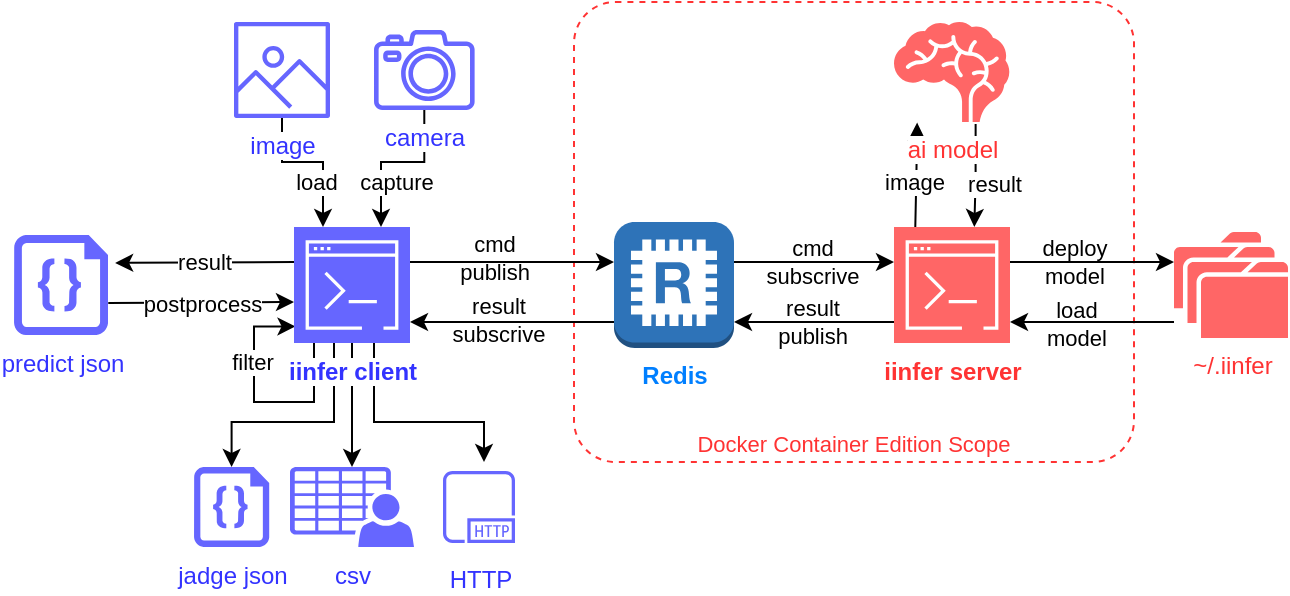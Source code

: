 <mxfile version="22.1.16" type="device">
  <diagram name="ページ1" id="YxXK643Pfl-rKASDYfHm">
    <mxGraphModel dx="989" dy="509" grid="1" gridSize="10" guides="1" tooltips="1" connect="1" arrows="1" fold="1" page="1" pageScale="1" pageWidth="827" pageHeight="1169" math="0" shadow="0">
      <root>
        <mxCell id="0" />
        <mxCell id="1" parent="0" />
        <mxCell id="loG1sLiP6NZWTCCwNQnP-52" value="Docker Container Edition Scope" style="rounded=1;whiteSpace=wrap;html=1;dashed=1;arcSize=9;verticalAlign=bottom;fontSize=11;fontColor=#FF3333;strokeColor=#FF3333;fillColor=none;" vertex="1" parent="1">
          <mxGeometry x="340" y="80" width="280" height="230" as="geometry" />
        </mxCell>
        <mxCell id="loG1sLiP6NZWTCCwNQnP-9" style="edgeStyle=orthogonalEdgeStyle;rounded=0;orthogonalLoop=1;jettySize=auto;html=1;" edge="1" parent="1" source="loG1sLiP6NZWTCCwNQnP-1" target="loG1sLiP6NZWTCCwNQnP-3">
          <mxGeometry relative="1" as="geometry">
            <Array as="points">
              <mxPoint x="480" y="210" />
              <mxPoint x="480" y="210" />
            </Array>
          </mxGeometry>
        </mxCell>
        <mxCell id="loG1sLiP6NZWTCCwNQnP-10" value="cmd&lt;br&gt;subscrive" style="edgeLabel;html=1;align=center;verticalAlign=middle;resizable=0;points=[];labelBackgroundColor=none;" vertex="1" connectable="0" parent="loG1sLiP6NZWTCCwNQnP-9">
          <mxGeometry x="-0.248" relative="1" as="geometry">
            <mxPoint x="9" as="offset" />
          </mxGeometry>
        </mxCell>
        <mxCell id="loG1sLiP6NZWTCCwNQnP-13" style="edgeStyle=orthogonalEdgeStyle;rounded=0;orthogonalLoop=1;jettySize=auto;html=1;" edge="1" parent="1" source="loG1sLiP6NZWTCCwNQnP-1" target="loG1sLiP6NZWTCCwNQnP-2">
          <mxGeometry relative="1" as="geometry">
            <Array as="points">
              <mxPoint x="310" y="240" />
              <mxPoint x="310" y="240" />
            </Array>
          </mxGeometry>
        </mxCell>
        <mxCell id="loG1sLiP6NZWTCCwNQnP-14" value="result&lt;br&gt;subscrive" style="edgeLabel;html=1;align=center;verticalAlign=middle;resizable=0;points=[];labelBackgroundColor=none;" vertex="1" connectable="0" parent="loG1sLiP6NZWTCCwNQnP-13">
          <mxGeometry x="0.347" y="-1" relative="1" as="geometry">
            <mxPoint x="10" as="offset" />
          </mxGeometry>
        </mxCell>
        <mxCell id="loG1sLiP6NZWTCCwNQnP-1" value="Redis" style="outlineConnect=0;dashed=0;verticalLabelPosition=bottom;verticalAlign=top;align=center;html=1;shape=mxgraph.aws3.redis;fillColor=#2E73B8;gradientColor=none;fontColor=#007FFF;fontStyle=1" vertex="1" parent="1">
          <mxGeometry x="360" y="190" width="60" height="63" as="geometry" />
        </mxCell>
        <mxCell id="loG1sLiP6NZWTCCwNQnP-11" style="edgeStyle=orthogonalEdgeStyle;rounded=0;orthogonalLoop=1;jettySize=auto;html=1;" edge="1" parent="1" source="loG1sLiP6NZWTCCwNQnP-3" target="loG1sLiP6NZWTCCwNQnP-1">
          <mxGeometry relative="1" as="geometry">
            <Array as="points">
              <mxPoint x="480" y="240" />
              <mxPoint x="480" y="240" />
            </Array>
          </mxGeometry>
        </mxCell>
        <mxCell id="loG1sLiP6NZWTCCwNQnP-12" value="result&lt;br&gt;publish" style="edgeLabel;html=1;align=center;verticalAlign=middle;resizable=0;points=[];labelBackgroundColor=none;" vertex="1" connectable="0" parent="loG1sLiP6NZWTCCwNQnP-11">
          <mxGeometry x="0.24" relative="1" as="geometry">
            <mxPoint x="8" as="offset" />
          </mxGeometry>
        </mxCell>
        <mxCell id="loG1sLiP6NZWTCCwNQnP-15" style="edgeStyle=orthogonalEdgeStyle;rounded=0;orthogonalLoop=1;jettySize=auto;html=1;" edge="1" parent="1" source="loG1sLiP6NZWTCCwNQnP-3" target="loG1sLiP6NZWTCCwNQnP-4">
          <mxGeometry relative="1" as="geometry">
            <Array as="points">
              <mxPoint x="620" y="210" />
              <mxPoint x="620" y="210" />
            </Array>
          </mxGeometry>
        </mxCell>
        <mxCell id="loG1sLiP6NZWTCCwNQnP-16" value="deploy&lt;br&gt;model" style="edgeLabel;html=1;align=center;verticalAlign=middle;resizable=0;points=[];labelBackgroundColor=none;" vertex="1" connectable="0" parent="loG1sLiP6NZWTCCwNQnP-15">
          <mxGeometry x="-0.389" relative="1" as="geometry">
            <mxPoint x="7" as="offset" />
          </mxGeometry>
        </mxCell>
        <mxCell id="loG1sLiP6NZWTCCwNQnP-3" value="iinfer server" style="sketch=0;points=[[0,0,0],[0.25,0,0],[0.5,0,0],[0.75,0,0],[1,0,0],[0,1,0],[0.25,1,0],[0.5,1,0],[0.75,1,0],[1,1,0],[0,0.25,0],[0,0.5,0],[0,0.75,0],[1,0.25,0],[1,0.5,0],[1,0.75,0]];outlineConnect=0;fontColor=#FF3333;fillColor=#FF6666;strokeColor=#ffffff;dashed=0;verticalLabelPosition=bottom;verticalAlign=top;align=center;html=1;fontSize=12;fontStyle=1;aspect=fixed;shape=mxgraph.aws4.resourceIcon;resIcon=mxgraph.aws4.command_line_interface;" vertex="1" parent="1">
          <mxGeometry x="500" y="192.5" width="58" height="58" as="geometry" />
        </mxCell>
        <mxCell id="loG1sLiP6NZWTCCwNQnP-17" style="edgeStyle=orthogonalEdgeStyle;rounded=0;orthogonalLoop=1;jettySize=auto;html=1;" edge="1" parent="1" source="loG1sLiP6NZWTCCwNQnP-4" target="loG1sLiP6NZWTCCwNQnP-3">
          <mxGeometry relative="1" as="geometry">
            <Array as="points">
              <mxPoint x="610" y="240" />
              <mxPoint x="610" y="240" />
            </Array>
          </mxGeometry>
        </mxCell>
        <mxCell id="loG1sLiP6NZWTCCwNQnP-18" value="load&lt;br&gt;model" style="edgeLabel;html=1;align=center;verticalAlign=middle;resizable=0;points=[];labelBackgroundColor=none;" vertex="1" connectable="0" parent="loG1sLiP6NZWTCCwNQnP-17">
          <mxGeometry x="0.21" y="1" relative="1" as="geometry">
            <mxPoint as="offset" />
          </mxGeometry>
        </mxCell>
        <mxCell id="loG1sLiP6NZWTCCwNQnP-4" value="~/.iinfer" style="sketch=0;pointerEvents=1;shadow=0;dashed=0;html=1;strokeColor=none;fillColor=#FF6666;labelPosition=center;verticalLabelPosition=bottom;verticalAlign=top;outlineConnect=0;align=center;shape=mxgraph.office.concepts.folders;fontColor=#FF3333;" vertex="1" parent="1">
          <mxGeometry x="640" y="195" width="57" height="53" as="geometry" />
        </mxCell>
        <mxCell id="loG1sLiP6NZWTCCwNQnP-5" style="edgeStyle=orthogonalEdgeStyle;rounded=0;orthogonalLoop=1;jettySize=auto;html=1;" edge="1" parent="1" source="loG1sLiP6NZWTCCwNQnP-2">
          <mxGeometry relative="1" as="geometry">
            <mxPoint x="360" y="210" as="targetPoint" />
            <Array as="points">
              <mxPoint x="360" y="210" />
            </Array>
          </mxGeometry>
        </mxCell>
        <mxCell id="loG1sLiP6NZWTCCwNQnP-6" value="cmd&lt;br&gt;publish" style="edgeLabel;html=1;align=center;verticalAlign=middle;resizable=0;points=[];labelBackgroundColor=none;" vertex="1" connectable="0" parent="loG1sLiP6NZWTCCwNQnP-5">
          <mxGeometry x="0.296" y="2" relative="1" as="geometry">
            <mxPoint x="-24" as="offset" />
          </mxGeometry>
        </mxCell>
        <mxCell id="loG1sLiP6NZWTCCwNQnP-24" style="edgeStyle=orthogonalEdgeStyle;rounded=0;orthogonalLoop=1;jettySize=auto;html=1;entryX=0.75;entryY=0;entryDx=0;entryDy=0;entryPerimeter=0;" edge="1" parent="1" source="loG1sLiP6NZWTCCwNQnP-22" target="loG1sLiP6NZWTCCwNQnP-2">
          <mxGeometry relative="1" as="geometry">
            <Array as="points">
              <mxPoint x="265" y="160" />
              <mxPoint x="244" y="160" />
            </Array>
          </mxGeometry>
        </mxCell>
        <mxCell id="loG1sLiP6NZWTCCwNQnP-25" value="capture" style="edgeLabel;html=1;align=center;verticalAlign=middle;resizable=0;points=[];" vertex="1" connectable="0" parent="loG1sLiP6NZWTCCwNQnP-24">
          <mxGeometry x="-0.051" y="-1" relative="1" as="geometry">
            <mxPoint x="-2" y="11" as="offset" />
          </mxGeometry>
        </mxCell>
        <mxCell id="loG1sLiP6NZWTCCwNQnP-26" style="edgeStyle=orthogonalEdgeStyle;rounded=0;orthogonalLoop=1;jettySize=auto;html=1;entryX=0.25;entryY=0;entryDx=0;entryDy=0;entryPerimeter=0;" edge="1" parent="1" source="loG1sLiP6NZWTCCwNQnP-23" target="loG1sLiP6NZWTCCwNQnP-2">
          <mxGeometry relative="1" as="geometry">
            <Array as="points">
              <mxPoint x="194" y="160" />
              <mxPoint x="214" y="160" />
            </Array>
          </mxGeometry>
        </mxCell>
        <mxCell id="loG1sLiP6NZWTCCwNQnP-27" value="load" style="edgeLabel;html=1;align=center;verticalAlign=middle;resizable=0;points=[];" vertex="1" connectable="0" parent="loG1sLiP6NZWTCCwNQnP-26">
          <mxGeometry x="-0.082" relative="1" as="geometry">
            <mxPoint x="4" y="10" as="offset" />
          </mxGeometry>
        </mxCell>
        <mxCell id="loG1sLiP6NZWTCCwNQnP-43" style="edgeStyle=orthogonalEdgeStyle;rounded=0;orthogonalLoop=1;jettySize=auto;html=1;exitX=1.003;exitY=0.679;exitDx=0;exitDy=0;exitPerimeter=0;" edge="1" parent="1" source="loG1sLiP6NZWTCCwNQnP-31">
          <mxGeometry relative="1" as="geometry">
            <mxPoint x="137" y="230" as="sourcePoint" />
            <mxPoint x="200" y="230" as="targetPoint" />
          </mxGeometry>
        </mxCell>
        <mxCell id="loG1sLiP6NZWTCCwNQnP-44" value="postprocess" style="edgeLabel;html=1;align=center;verticalAlign=middle;resizable=0;points=[];" vertex="1" connectable="0" parent="loG1sLiP6NZWTCCwNQnP-43">
          <mxGeometry x="-0.303" relative="1" as="geometry">
            <mxPoint x="14" as="offset" />
          </mxGeometry>
        </mxCell>
        <mxCell id="loG1sLiP6NZWTCCwNQnP-31" value="predict json" style="sketch=0;aspect=fixed;pointerEvents=1;shadow=0;dashed=0;html=1;strokeColor=none;labelPosition=center;verticalLabelPosition=bottom;verticalAlign=top;align=center;fillColor=#6666FF;shape=mxgraph.azure.code_file;fontColor=#3333FF;" vertex="1" parent="1">
          <mxGeometry x="60" y="196.5" width="47" height="50" as="geometry" />
        </mxCell>
        <mxCell id="loG1sLiP6NZWTCCwNQnP-32" style="edgeStyle=orthogonalEdgeStyle;rounded=0;orthogonalLoop=1;jettySize=auto;html=1;entryX=1.076;entryY=0.279;entryDx=0;entryDy=0;entryPerimeter=0;" edge="1" parent="1" target="loG1sLiP6NZWTCCwNQnP-31">
          <mxGeometry relative="1" as="geometry">
            <mxPoint x="200" y="210" as="sourcePoint" />
            <mxPoint x="137" y="210" as="targetPoint" />
          </mxGeometry>
        </mxCell>
        <mxCell id="loG1sLiP6NZWTCCwNQnP-40" value="result" style="edgeLabel;html=1;align=center;verticalAlign=middle;resizable=0;points=[];" vertex="1" connectable="0" parent="loG1sLiP6NZWTCCwNQnP-32">
          <mxGeometry x="0.002" relative="1" as="geometry">
            <mxPoint as="offset" />
          </mxGeometry>
        </mxCell>
        <mxCell id="loG1sLiP6NZWTCCwNQnP-38" style="edgeStyle=orthogonalEdgeStyle;rounded=0;orthogonalLoop=1;jettySize=auto;html=1;exitX=0.708;exitY=1.02;exitDx=0;exitDy=0;exitPerimeter=0;" edge="1" parent="1" source="loG1sLiP6NZWTCCwNQnP-34">
          <mxGeometry relative="1" as="geometry">
            <mxPoint x="540.001" y="146" as="sourcePoint" />
            <mxPoint x="540.161" y="192.5" as="targetPoint" />
            <Array as="points">
              <mxPoint x="541" y="169" />
              <mxPoint x="540" y="169" />
            </Array>
          </mxGeometry>
        </mxCell>
        <mxCell id="loG1sLiP6NZWTCCwNQnP-39" value="result" style="edgeLabel;html=1;align=center;verticalAlign=middle;resizable=0;points=[];" vertex="1" connectable="0" parent="loG1sLiP6NZWTCCwNQnP-38">
          <mxGeometry x="0.114" relative="1" as="geometry">
            <mxPoint x="10" y="1" as="offset" />
          </mxGeometry>
        </mxCell>
        <mxCell id="loG1sLiP6NZWTCCwNQnP-36" style="edgeStyle=orthogonalEdgeStyle;rounded=0;orthogonalLoop=1;jettySize=auto;html=1;entryX=0.201;entryY=1.006;entryDx=0;entryDy=0;entryPerimeter=0;" edge="1" parent="1" target="loG1sLiP6NZWTCCwNQnP-34">
          <mxGeometry relative="1" as="geometry">
            <mxPoint x="510.651" y="192.5" as="sourcePoint" />
            <mxPoint x="510.004" y="147.95" as="targetPoint" />
          </mxGeometry>
        </mxCell>
        <mxCell id="loG1sLiP6NZWTCCwNQnP-37" value="image" style="edgeLabel;html=1;align=center;verticalAlign=middle;resizable=0;points=[];" vertex="1" connectable="0" parent="loG1sLiP6NZWTCCwNQnP-36">
          <mxGeometry x="-0.153" relative="1" as="geometry">
            <mxPoint x="-1" as="offset" />
          </mxGeometry>
        </mxCell>
        <mxCell id="loG1sLiP6NZWTCCwNQnP-41" value="jadge json" style="sketch=0;aspect=fixed;pointerEvents=1;shadow=0;dashed=0;html=1;strokeColor=none;labelPosition=center;verticalLabelPosition=bottom;verticalAlign=top;align=center;fillColor=#6666FF;shape=mxgraph.azure.code_file;fontColor=#3333FF;" vertex="1" parent="1">
          <mxGeometry x="150" y="312.5" width="37.6" height="40" as="geometry" />
        </mxCell>
        <mxCell id="loG1sLiP6NZWTCCwNQnP-42" style="edgeStyle=orthogonalEdgeStyle;rounded=0;orthogonalLoop=1;jettySize=auto;html=1;entryX=0.5;entryY=0;entryDx=0;entryDy=0;entryPerimeter=0;" edge="1" parent="1" source="loG1sLiP6NZWTCCwNQnP-2" target="loG1sLiP6NZWTCCwNQnP-41">
          <mxGeometry relative="1" as="geometry">
            <Array as="points">
              <mxPoint x="220" y="290" />
              <mxPoint x="169" y="290" />
            </Array>
          </mxGeometry>
        </mxCell>
        <mxCell id="loG1sLiP6NZWTCCwNQnP-45" value="csv" style="sketch=0;pointerEvents=1;shadow=0;dashed=0;html=1;strokeColor=none;fillColor=#6666FF;labelPosition=center;verticalLabelPosition=bottom;verticalAlign=top;outlineConnect=0;align=center;shape=mxgraph.office.users.csv_file;fontColor=#3333FF;" vertex="1" parent="1">
          <mxGeometry x="198" y="312.5" width="62" height="40" as="geometry" />
        </mxCell>
        <mxCell id="loG1sLiP6NZWTCCwNQnP-46" style="edgeStyle=orthogonalEdgeStyle;rounded=0;orthogonalLoop=1;jettySize=auto;html=1;" edge="1" parent="1" source="loG1sLiP6NZWTCCwNQnP-2" target="loG1sLiP6NZWTCCwNQnP-45">
          <mxGeometry relative="1" as="geometry" />
        </mxCell>
        <mxCell id="loG1sLiP6NZWTCCwNQnP-48" style="edgeStyle=orthogonalEdgeStyle;rounded=0;orthogonalLoop=1;jettySize=auto;html=1;" edge="1" parent="1" source="loG1sLiP6NZWTCCwNQnP-2" target="loG1sLiP6NZWTCCwNQnP-47">
          <mxGeometry relative="1" as="geometry">
            <Array as="points">
              <mxPoint x="240" y="290" />
              <mxPoint x="295" y="290" />
            </Array>
          </mxGeometry>
        </mxCell>
        <mxCell id="loG1sLiP6NZWTCCwNQnP-47" value="HTTP" style="sketch=0;outlineConnect=0;fontColor=#3333FF;gradientColor=none;strokeColor=#6666FF;fillColor=none;dashed=0;verticalLabelPosition=bottom;verticalAlign=top;align=center;html=1;fontSize=12;fontStyle=0;aspect=fixed;shape=mxgraph.aws4.resourceIcon;resIcon=mxgraph.aws4.http_protocol;" vertex="1" parent="1">
          <mxGeometry x="270" y="310" width="45" height="45" as="geometry" />
        </mxCell>
        <mxCell id="loG1sLiP6NZWTCCwNQnP-50" style="edgeStyle=orthogonalEdgeStyle;rounded=0;orthogonalLoop=1;jettySize=auto;html=1;entryX=0.013;entryY=0.857;entryDx=0;entryDy=0;entryPerimeter=0;" edge="1" parent="1" source="loG1sLiP6NZWTCCwNQnP-2" target="loG1sLiP6NZWTCCwNQnP-2">
          <mxGeometry relative="1" as="geometry">
            <Array as="points">
              <mxPoint x="210" y="280" />
              <mxPoint x="180" y="280" />
              <mxPoint x="180" y="242" />
            </Array>
          </mxGeometry>
        </mxCell>
        <mxCell id="loG1sLiP6NZWTCCwNQnP-51" value="filter" style="edgeLabel;html=1;align=center;verticalAlign=middle;resizable=0;points=[];" vertex="1" connectable="0" parent="loG1sLiP6NZWTCCwNQnP-50">
          <mxGeometry x="0.246" y="1" relative="1" as="geometry">
            <mxPoint y="-6" as="offset" />
          </mxGeometry>
        </mxCell>
        <mxCell id="loG1sLiP6NZWTCCwNQnP-2" value="&lt;span style=&quot;background-color: rgb(255, 255, 255);&quot;&gt;&lt;b&gt;iinfer client&lt;/b&gt;&lt;/span&gt;" style="sketch=0;points=[[0,0,0],[0.25,0,0],[0.5,0,0],[0.75,0,0],[1,0,0],[0,1,0],[0.25,1,0],[0.5,1,0],[0.75,1,0],[1,1,0],[0,0.25,0],[0,0.5,0],[0,0.75,0],[1,0.25,0],[1,0.5,0],[1,0.75,0]];outlineConnect=0;fontColor=#3333FF;fillColor=#6666FF;strokeColor=#ffffff;dashed=0;verticalLabelPosition=bottom;verticalAlign=top;align=center;html=1;fontSize=12;fontStyle=0;aspect=fixed;shape=mxgraph.aws4.resourceIcon;resIcon=mxgraph.aws4.command_line_interface;" vertex="1" parent="1">
          <mxGeometry x="200" y="192.5" width="58" height="58" as="geometry" />
        </mxCell>
        <mxCell id="loG1sLiP6NZWTCCwNQnP-34" value="&lt;span style=&quot;background-color: rgb(255, 255, 255);&quot;&gt;&lt;font color=&quot;#ff3333&quot;&gt;ai model&lt;/font&gt;&lt;/span&gt;" style="shape=mxgraph.signs.healthcare.brain;html=1;pointerEvents=1;fillColor=#FF6666;strokeColor=none;verticalLabelPosition=bottom;verticalAlign=top;align=center;" vertex="1" parent="1">
          <mxGeometry x="500" y="90" width="57.65" height="50" as="geometry" />
        </mxCell>
        <mxCell id="loG1sLiP6NZWTCCwNQnP-22" value="camera" style="sketch=0;outlineConnect=0;fontColor=#3333FF;gradientColor=none;fillColor=#6666FF;strokeColor=none;dashed=0;verticalLabelPosition=bottom;verticalAlign=top;align=center;html=1;fontSize=12;fontStyle=0;aspect=fixed;pointerEvents=1;shape=mxgraph.aws4.camera2;labelBackgroundColor=#FFFFFF;" vertex="1" parent="1">
          <mxGeometry x="240" y="94" width="50.32" height="40" as="geometry" />
        </mxCell>
        <mxCell id="loG1sLiP6NZWTCCwNQnP-23" value="image" style="sketch=0;outlineConnect=0;fontColor=#3333FF;gradientColor=none;fillColor=#6666FF;strokeColor=none;dashed=0;verticalLabelPosition=bottom;verticalAlign=top;align=center;html=1;fontSize=12;fontStyle=0;aspect=fixed;pointerEvents=1;shape=mxgraph.aws4.container_registry_image;labelBackgroundColor=#FFFFFF;" vertex="1" parent="1">
          <mxGeometry x="170" y="90" width="48" height="48" as="geometry" />
        </mxCell>
      </root>
    </mxGraphModel>
  </diagram>
</mxfile>
